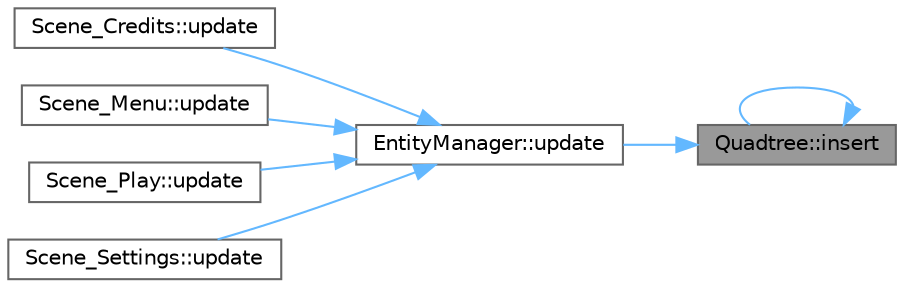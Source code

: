 digraph "Quadtree::insert"
{
 // LATEX_PDF_SIZE
  bgcolor="transparent";
  edge [fontname=Helvetica,fontsize=10,labelfontname=Helvetica,labelfontsize=10];
  node [fontname=Helvetica,fontsize=10,shape=box,height=0.2,width=0.4];
  rankdir="RL";
  Node1 [id="Node000001",label="Quadtree::insert",height=0.2,width=0.4,color="gray40", fillcolor="grey60", style="filled", fontcolor="black",tooltip=" "];
  Node1 -> Node1 [id="edge7_Node000001_Node000001",dir="back",color="steelblue1",style="solid",tooltip=" "];
  Node1 -> Node2 [id="edge8_Node000001_Node000002",dir="back",color="steelblue1",style="solid",tooltip=" "];
  Node2 [id="Node000002",label="EntityManager::update",height=0.2,width=0.4,color="grey40", fillcolor="white", style="filled",URL="$class_entity_manager.html#abc6a2cc5077501f4b06d88f4ed3e7e31",tooltip=" "];
  Node2 -> Node3 [id="edge9_Node000002_Node000003",dir="back",color="steelblue1",style="solid",tooltip=" "];
  Node3 [id="Node000003",label="Scene_Credits::update",height=0.2,width=0.4,color="grey40", fillcolor="white", style="filled",URL="$class_scene___credits.html#af989f5130f6792f59972670b32211b54",tooltip=" "];
  Node2 -> Node4 [id="edge10_Node000002_Node000004",dir="back",color="steelblue1",style="solid",tooltip=" "];
  Node4 [id="Node000004",label="Scene_Menu::update",height=0.2,width=0.4,color="grey40", fillcolor="white", style="filled",URL="$class_scene___menu.html#a46cf38bd4128df45b9b11bab2c4484f0",tooltip=" "];
  Node2 -> Node5 [id="edge11_Node000002_Node000005",dir="back",color="steelblue1",style="solid",tooltip=" "];
  Node5 [id="Node000005",label="Scene_Play::update",height=0.2,width=0.4,color="grey40", fillcolor="white", style="filled",URL="$class_scene___play.html#a416e630ef10fac7e34855babea499700",tooltip=" "];
  Node2 -> Node6 [id="edge12_Node000002_Node000006",dir="back",color="steelblue1",style="solid",tooltip=" "];
  Node6 [id="Node000006",label="Scene_Settings::update",height=0.2,width=0.4,color="grey40", fillcolor="white", style="filled",URL="$class_scene___settings.html#a54f6f5a3c647bb750b697ff362af7a76",tooltip=" "];
}
